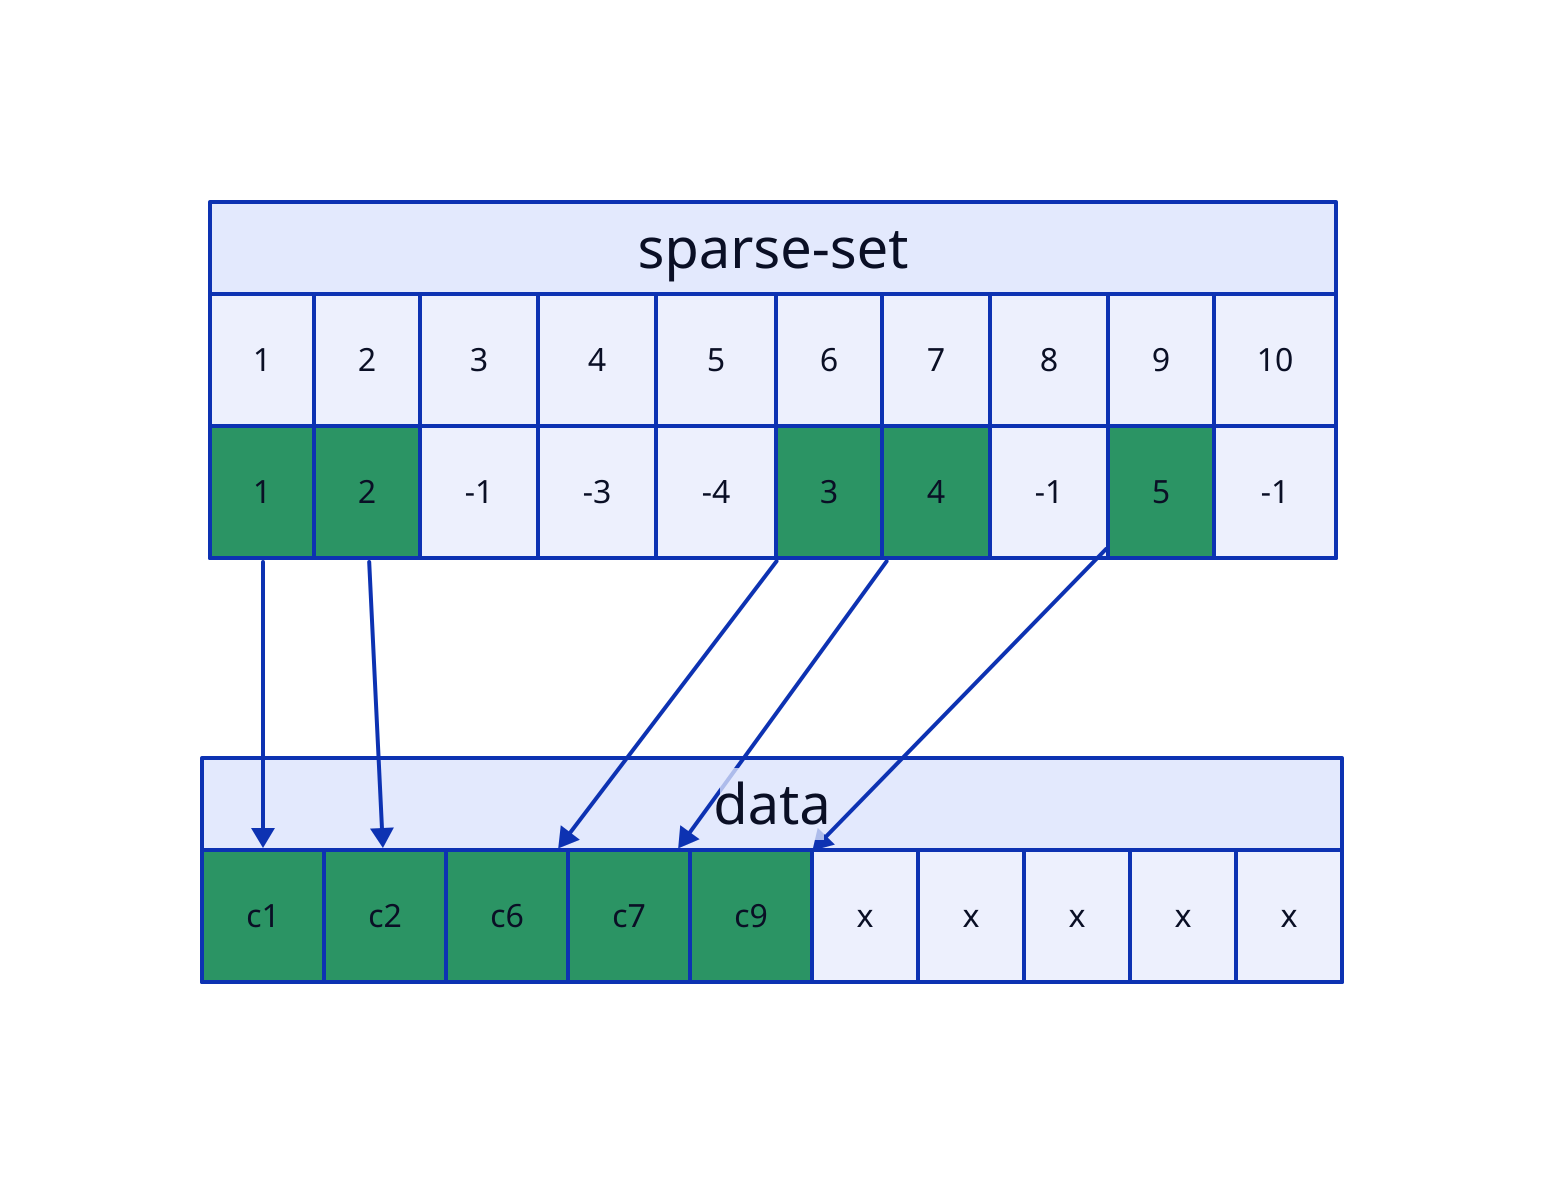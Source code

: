 classes: {
    none: {
        style.opacity: 0
    }
    default: { }
    c1: { style.fill: "#2b9464" }
}

sparse-set: {
    grid-rows: 2
    grid-columns: 10
    grid-gap: 0

    1-1: 1
    1-2: 2
    1-3: 3
    1-4: 4
    1-5: 5
    1-6: 6
    1-7: 7
    1-8: 8
    1-9: 9
    1-10: 10

    2-1: 1 { class: c1}
    2-2: 2 { class: c1}
    2-3: -1
    2-4: -3
    2-5: -4
    2-6: 3 { class: c1}
    2-7: 4 { class: c1}
    2-8: -1
    2-9: 5 { class: c1}
    2-10: -1
}

data: {
    grid-rows: 1
    grid-columns: 10
    grid-gap: 0

    1: c1 { class: c1}
    2: c2 { class: c1}
    3: c6 { class: c1}
    4: c7 { class: c1}
    5: c9 { class: c1}
    6: x
    7: x
    8: x
    9: x
    10: x
}

sparse-set -> data { class: none }
sparse-set.2-1 -> data.1
sparse-set.2-2 -> data.2
sparse-set.2-6 -> data.3
sparse-set.2-7 -> data.4
sparse-set.2-9 -> data.5

# scenarios: {
#     1: {
#         data.6 -> data.3
#     }
#     2: {
#         data.3: c6 { class: c1 }
#         data.6: x { class: default }
#     }
#     3: {
#         data.3: c6 { class: c1 }
#         data.6: x { class: default }
#         data.7 -> data.4
#     }
#     4: {
#         data.3: c6 { class: c1 }
#         data.4: c7 { class: c1 }
#         data.6: x { class: default }
#         data.7: x { class: default }
#     }
#     5: {
#         data.3: c6 { class: c1 }
#         data.4: c7 { class: c1 }
#         data.6: x { class: default }
#         data.7: x { class: default }
#         data.9 -> data.5
#     }
#     6: {
#         data.3: c6 { class: c1 }
#         data.4: c7 { class: c1 }
#         data.5: c9 { class: c1 }
#         data.6: x { class: default }
#         data.7: x { class: default }
#         data.9: x { class: default }
#     }
# }